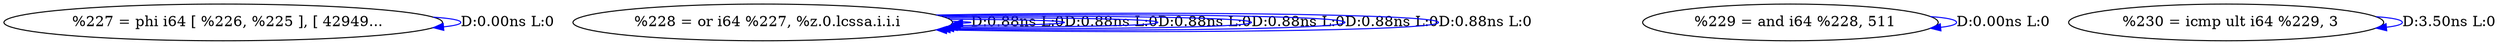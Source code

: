 digraph {
Node0x3d05b20[label="  %227 = phi i64 [ %226, %225 ], [ 42949..."];
Node0x3d05b20 -> Node0x3d05b20[label="D:0.00ns L:0",color=blue];
Node0x3d05c00[label="  %228 = or i64 %227, %z.0.lcssa.i.i.i"];
Node0x3d05c00 -> Node0x3d05c00[label="D:0.88ns L:0",color=blue];
Node0x3d05c00 -> Node0x3d05c00[label="D:0.88ns L:0",color=blue];
Node0x3d05c00 -> Node0x3d05c00[label="D:0.88ns L:0",color=blue];
Node0x3d05c00 -> Node0x3d05c00[label="D:0.88ns L:0",color=blue];
Node0x3d05c00 -> Node0x3d05c00[label="D:0.88ns L:0",color=blue];
Node0x3d05c00 -> Node0x3d05c00[label="D:0.88ns L:0",color=blue];
Node0x3d05ce0[label="  %229 = and i64 %228, 511"];
Node0x3d05ce0 -> Node0x3d05ce0[label="D:0.00ns L:0",color=blue];
Node0x3d05dc0[label="  %230 = icmp ult i64 %229, 3"];
Node0x3d05dc0 -> Node0x3d05dc0[label="D:3.50ns L:0",color=blue];
}
